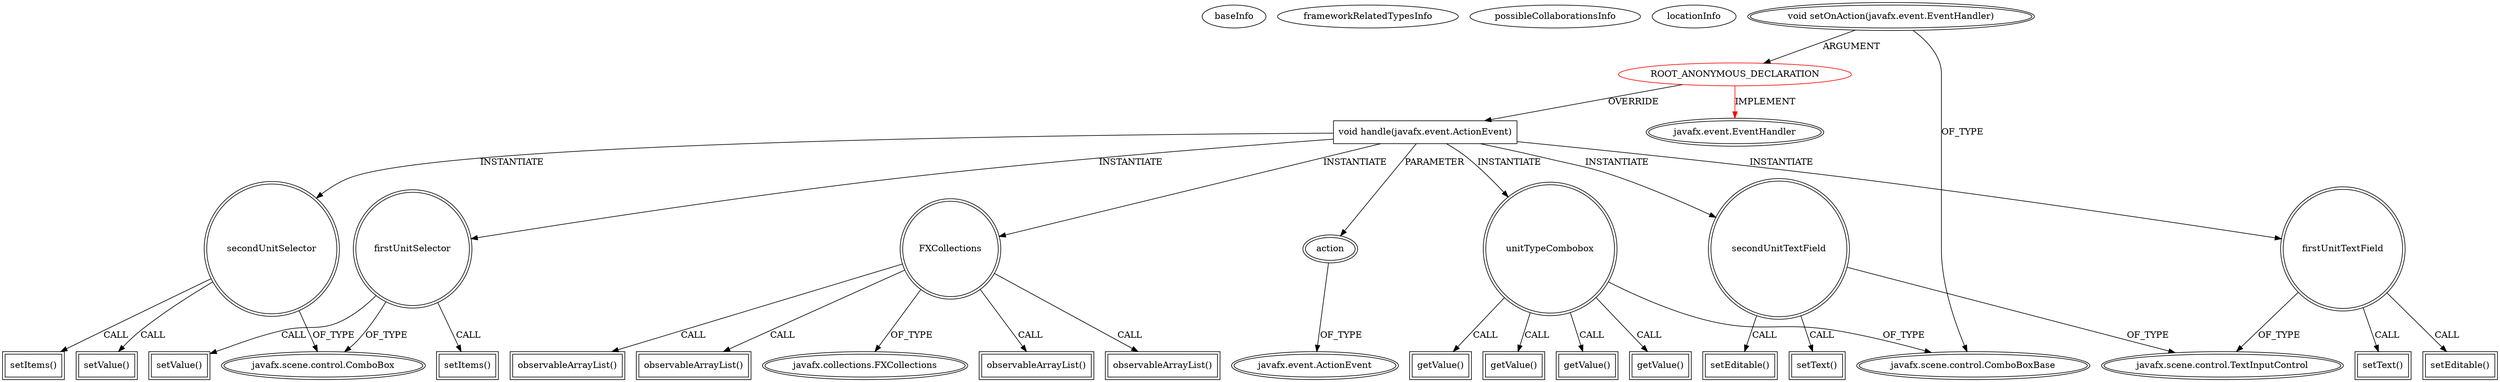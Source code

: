 digraph {
baseInfo[graphId=1106,category="extension_graph",isAnonymous=true,possibleRelation=false]
frameworkRelatedTypesInfo[0="javafx.event.EventHandler"]
possibleCollaborationsInfo[]
locationInfo[projectName="ProgrammerTony-Chemistry-Calculator",filePath="/ProgrammerTony-Chemistry-Calculator/Chemistry-Calculator-master/src/com/mdc/Calculator.java",contextSignature="void setupLogic(javafx.stage.Stage)",graphId="1106"]
0[label="ROOT_ANONYMOUS_DECLARATION",vertexType="ROOT_ANONYMOUS_DECLARATION",isFrameworkType=false,color=red]
1[label="javafx.event.EventHandler",vertexType="FRAMEWORK_INTERFACE_TYPE",isFrameworkType=true,peripheries=2]
2[label="void setOnAction(javafx.event.EventHandler)",vertexType="OUTSIDE_CALL",isFrameworkType=true,peripheries=2]
3[label="javafx.scene.control.ComboBoxBase",vertexType="FRAMEWORK_CLASS_TYPE",isFrameworkType=true,peripheries=2]
4[label="void handle(javafx.event.ActionEvent)",vertexType="OVERRIDING_METHOD_DECLARATION",isFrameworkType=false,shape=box]
5[label="action",vertexType="PARAMETER_DECLARATION",isFrameworkType=true,peripheries=2]
6[label="javafx.event.ActionEvent",vertexType="FRAMEWORK_CLASS_TYPE",isFrameworkType=true,peripheries=2]
7[label="firstUnitSelector",vertexType="VARIABLE_EXPRESION",isFrameworkType=true,peripheries=2,shape=circle]
9[label="javafx.scene.control.ComboBox",vertexType="FRAMEWORK_CLASS_TYPE",isFrameworkType=true,peripheries=2]
8[label="setItems()",vertexType="INSIDE_CALL",isFrameworkType=true,peripheries=2,shape=box]
10[label="FXCollections",vertexType="VARIABLE_EXPRESION",isFrameworkType=true,peripheries=2,shape=circle]
12[label="javafx.collections.FXCollections",vertexType="FRAMEWORK_CLASS_TYPE",isFrameworkType=true,peripheries=2]
11[label="observableArrayList()",vertexType="INSIDE_CALL",isFrameworkType=true,peripheries=2,shape=box]
13[label="unitTypeCombobox",vertexType="VARIABLE_EXPRESION",isFrameworkType=true,peripheries=2,shape=circle]
14[label="getValue()",vertexType="INSIDE_CALL",isFrameworkType=true,peripheries=2,shape=box]
16[label="secondUnitSelector",vertexType="VARIABLE_EXPRESION",isFrameworkType=true,peripheries=2,shape=circle]
17[label="setItems()",vertexType="INSIDE_CALL",isFrameworkType=true,peripheries=2,shape=box]
20[label="observableArrayList()",vertexType="INSIDE_CALL",isFrameworkType=true,peripheries=2,shape=box]
22[label="getValue()",vertexType="INSIDE_CALL",isFrameworkType=true,peripheries=2,shape=box]
24[label="setValue()",vertexType="INSIDE_CALL",isFrameworkType=true,peripheries=2,shape=box]
26[label="observableArrayList()",vertexType="INSIDE_CALL",isFrameworkType=true,peripheries=2,shape=box]
28[label="getValue()",vertexType="INSIDE_CALL",isFrameworkType=true,peripheries=2,shape=box]
30[label="setValue()",vertexType="INSIDE_CALL",isFrameworkType=true,peripheries=2,shape=box]
32[label="observableArrayList()",vertexType="INSIDE_CALL",isFrameworkType=true,peripheries=2,shape=box]
34[label="getValue()",vertexType="INSIDE_CALL",isFrameworkType=true,peripheries=2,shape=box]
35[label="firstUnitTextField",vertexType="VARIABLE_EXPRESION",isFrameworkType=true,peripheries=2,shape=circle]
37[label="javafx.scene.control.TextInputControl",vertexType="FRAMEWORK_CLASS_TYPE",isFrameworkType=true,peripheries=2]
36[label="setEditable()",vertexType="INSIDE_CALL",isFrameworkType=true,peripheries=2,shape=box]
38[label="secondUnitTextField",vertexType="VARIABLE_EXPRESION",isFrameworkType=true,peripheries=2,shape=circle]
39[label="setEditable()",vertexType="INSIDE_CALL",isFrameworkType=true,peripheries=2,shape=box]
42[label="setText()",vertexType="INSIDE_CALL",isFrameworkType=true,peripheries=2,shape=box]
44[label="setText()",vertexType="INSIDE_CALL",isFrameworkType=true,peripheries=2,shape=box]
0->1[label="IMPLEMENT",color=red]
2->0[label="ARGUMENT"]
2->3[label="OF_TYPE"]
0->4[label="OVERRIDE"]
5->6[label="OF_TYPE"]
4->5[label="PARAMETER"]
4->7[label="INSTANTIATE"]
7->9[label="OF_TYPE"]
7->8[label="CALL"]
4->10[label="INSTANTIATE"]
10->12[label="OF_TYPE"]
10->11[label="CALL"]
4->13[label="INSTANTIATE"]
13->3[label="OF_TYPE"]
13->14[label="CALL"]
4->16[label="INSTANTIATE"]
16->9[label="OF_TYPE"]
16->17[label="CALL"]
10->20[label="CALL"]
13->22[label="CALL"]
7->24[label="CALL"]
10->26[label="CALL"]
13->28[label="CALL"]
16->30[label="CALL"]
10->32[label="CALL"]
13->34[label="CALL"]
4->35[label="INSTANTIATE"]
35->37[label="OF_TYPE"]
35->36[label="CALL"]
4->38[label="INSTANTIATE"]
38->37[label="OF_TYPE"]
38->39[label="CALL"]
35->42[label="CALL"]
38->44[label="CALL"]
}
